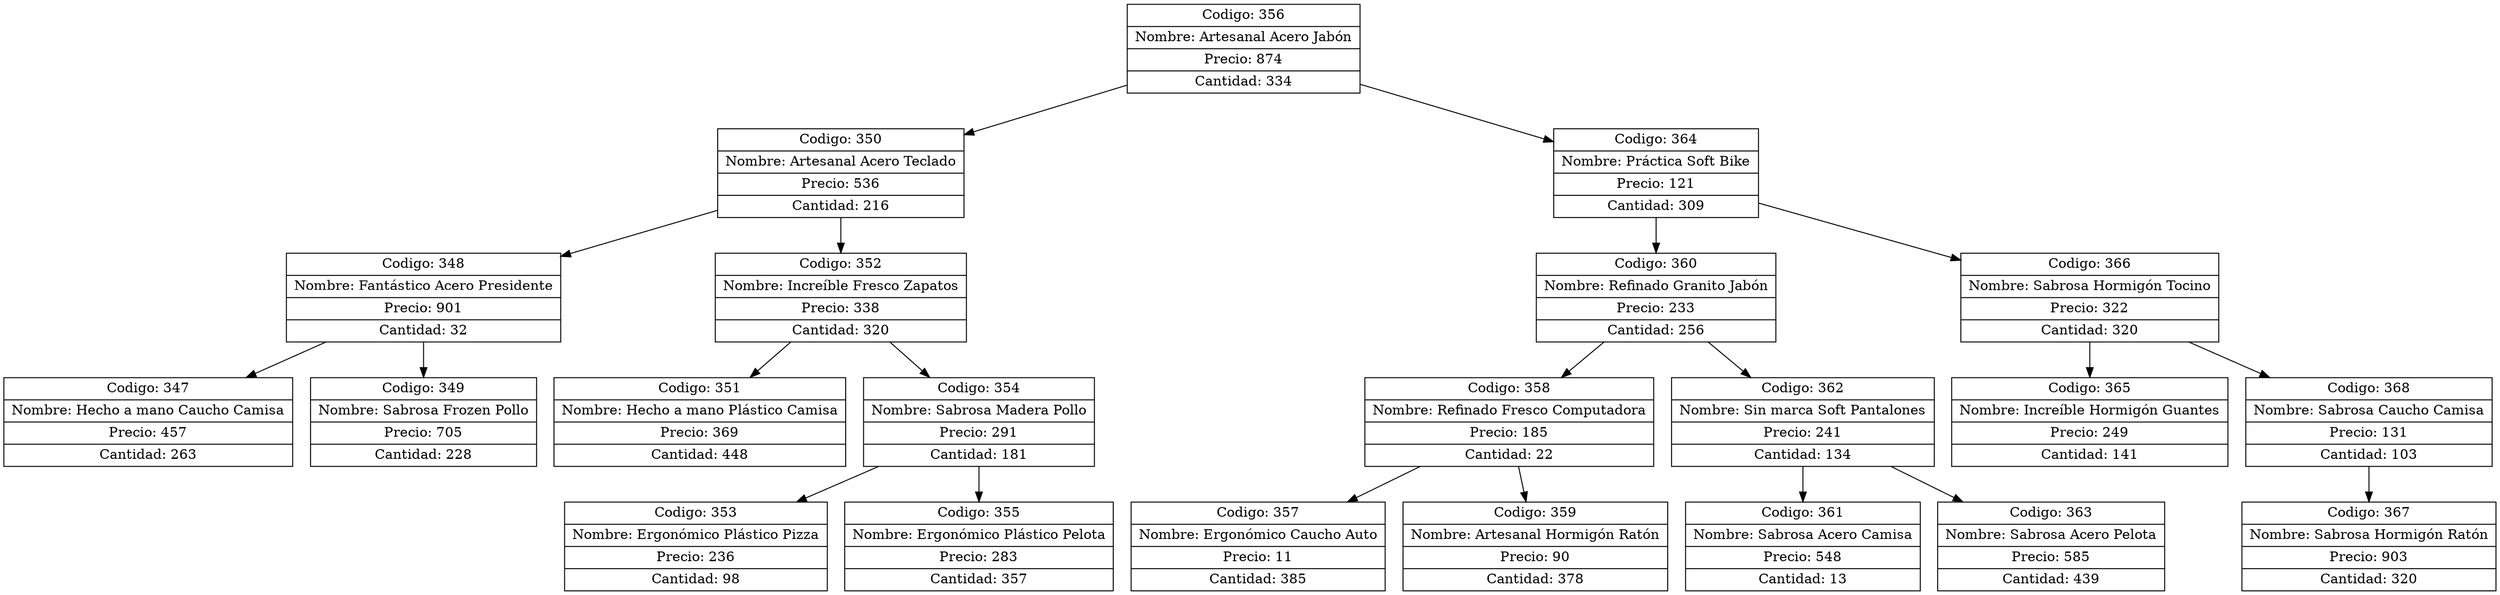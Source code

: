 digraph G{
node[shape="box" shape="record"]
nodo356[label="{ Codigo: 356 | Nombre: Artesanal Acero Jabón | Precio: 874 | Cantidad: 334}"];
nodo350[label="{ Codigo: 350 | Nombre: Artesanal Acero Teclado | Precio: 536 | Cantidad: 216}"];
nodo348[label="{ Codigo: 348 | Nombre: Fantástico Acero Presidente | Precio: 901 | Cantidad: 32}"];
nodo347[label="{ Codigo: 347 | Nombre: Hecho a mano Caucho Camisa | Precio: 457 | Cantidad: 263}"];
nodo348->nodo347;
nodo349[label="{ Codigo: 349 | Nombre: Sabrosa Frozen Pollo | Precio: 705 | Cantidad: 228}"];
nodo348->nodo349;
nodo350->nodo348;
nodo352[label="{ Codigo: 352 | Nombre: Increíble Fresco Zapatos | Precio: 338 | Cantidad: 320}"];
nodo351[label="{ Codigo: 351 | Nombre: Hecho a mano Plástico Camisa | Precio: 369 | Cantidad: 448}"];
nodo352->nodo351;
nodo354[label="{ Codigo: 354 | Nombre: Sabrosa Madera Pollo | Precio: 291 | Cantidad: 181}"];
nodo353[label="{ Codigo: 353 | Nombre: Ergonómico Plástico Pizza | Precio: 236 | Cantidad: 98}"];
nodo354->nodo353;
nodo355[label="{ Codigo: 355 | Nombre: Ergonómico Plástico Pelota | Precio: 283 | Cantidad: 357}"];
nodo354->nodo355;
nodo352->nodo354;
nodo350->nodo352;
nodo356->nodo350;
nodo364[label="{ Codigo: 364 | Nombre: Práctica Soft Bike | Precio: 121 | Cantidad: 309}"];
nodo360[label="{ Codigo: 360 | Nombre: Refinado Granito Jabón | Precio: 233 | Cantidad: 256}"];
nodo358[label="{ Codigo: 358 | Nombre: Refinado Fresco Computadora | Precio: 185 | Cantidad: 22}"];
nodo357[label="{ Codigo: 357 | Nombre: Ergonómico Caucho Auto | Precio: 11 | Cantidad: 385}"];
nodo358->nodo357;
nodo359[label="{ Codigo: 359 | Nombre: Artesanal Hormigón Ratón | Precio: 90 | Cantidad: 378}"];
nodo358->nodo359;
nodo360->nodo358;
nodo362[label="{ Codigo: 362 | Nombre: Sin marca Soft Pantalones | Precio: 241 | Cantidad: 134}"];
nodo361[label="{ Codigo: 361 | Nombre: Sabrosa Acero Camisa | Precio: 548 | Cantidad: 13}"];
nodo362->nodo361;
nodo363[label="{ Codigo: 363 | Nombre: Sabrosa Acero Pelota | Precio: 585 | Cantidad: 439}"];
nodo362->nodo363;
nodo360->nodo362;
nodo364->nodo360;
nodo366[label="{ Codigo: 366 | Nombre: Sabrosa Hormigón Tocino | Precio: 322 | Cantidad: 320}"];
nodo365[label="{ Codigo: 365 | Nombre: Increíble Hormigón Guantes | Precio: 249 | Cantidad: 141}"];
nodo366->nodo365;
nodo368[label="{ Codigo: 368 | Nombre: Sabrosa Caucho Camisa | Precio: 131 | Cantidad: 103}"];
nodo367[label="{ Codigo: 367 | Nombre: Sabrosa Hormigón Ratón | Precio: 903 | Cantidad: 320}"];
nodo368->nodo367;
nodo366->nodo368;
nodo364->nodo366;
nodo356->nodo364;
}
